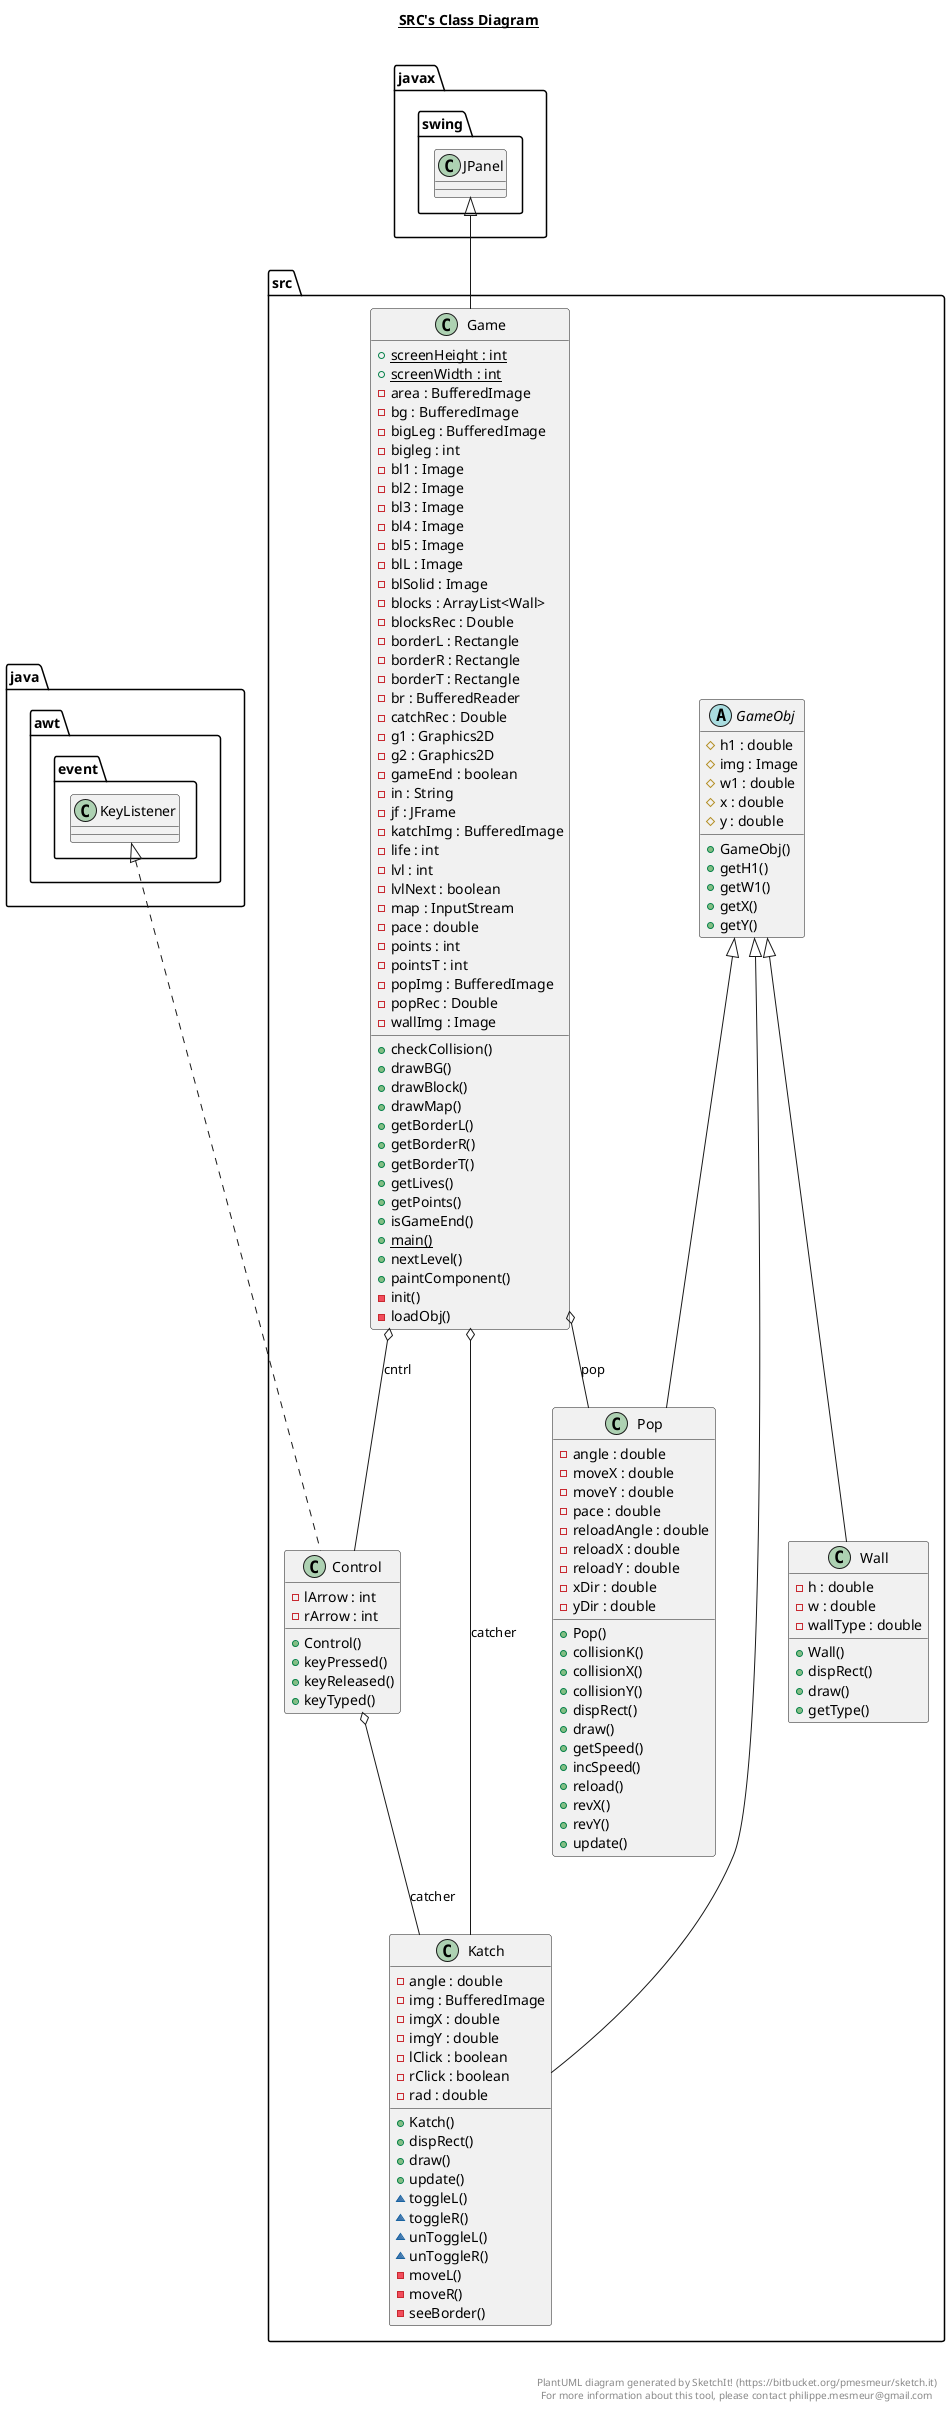 @startuml

title __SRC's Class Diagram__\n

  namespace src {
    class Control {
        - lArrow : int
        - rArrow : int
        + Control()
        + keyPressed()
        + keyReleased()
        + keyTyped()
    }
  }


  namespace src {
    class Game {
        {static} + screenHeight : int
        {static} + screenWidth : int
        - area : BufferedImage
        - bg : BufferedImage
        - bigLeg : BufferedImage
        - bigleg : int
        - bl1 : Image
        - bl2 : Image
        - bl3 : Image
        - bl4 : Image
        - bl5 : Image
        - blL : Image
        - blSolid : Image
        - blocks : ArrayList<Wall>
        - blocksRec : Double
        - borderL : Rectangle
        - borderR : Rectangle
        - borderT : Rectangle
        - br : BufferedReader
        - catchRec : Double
        - g1 : Graphics2D
        - g2 : Graphics2D
        - gameEnd : boolean
        - in : String
        - jf : JFrame
        - katchImg : BufferedImage
        - life : int
        - lvl : int
        - lvlNext : boolean
        - map : InputStream
        - pace : double
        - points : int
        - pointsT : int
        - popImg : BufferedImage
        - popRec : Double
        - wallImg : Image
        + checkCollision()
        + drawBG()
        + drawBlock()
        + drawMap()
        + getBorderL()
        + getBorderR()
        + getBorderT()
        + getLives()
        + getPoints()
        + isGameEnd()
        {static} + main()
        + nextLevel()
        + paintComponent()
        - init()
        - loadObj()
    }
  }
  

  namespace src  {
    abstract class GameObj {
        # h1 : double
        # img : Image
        # w1 : double
        # x : double
        # y : double
        + GameObj()
        + getH1()
        + getW1()
        + getX()
        + getY()
    }
  }
  

  namespace src  {
    class Katch {
        - angle : double
        - img : BufferedImage
        - imgX : double
        - imgY : double
        - lClick : boolean
        - rClick : boolean
        - rad : double
        + Katch()
        + dispRect()
        + draw()
        + update()
        ~ toggleL()
        ~ toggleR()
        ~ unToggleL()
        ~ unToggleR()
        - moveL()
        - moveR()
        - seeBorder()
    }
  }
  

  namespace src  {
    class Pop {
        - angle : double
        - moveX : double
        - moveY : double
        - pace : double
        - reloadAngle : double
        - reloadX : double
        - reloadY : double
        - xDir : double
        - yDir : double
        + Pop()
        + collisionK()
        + collisionX()
        + collisionY()
        + dispRect()
        + draw()
        + getSpeed()
        + incSpeed()
        + reload()
        + revX()
        + revY()
        + update()
    }
  }
  

  namespace src  {
    class Wall {
        - h : double
        - w : double
        - wallType : double
        + Wall()
        + dispRect()
        + draw()
        + getType()
    }
  }
  

  Control .up.|> java.awt.event.KeyListener
  Control o-- Katch : catcher
  Game -up-|> javax.swing.JPanel
  Game o-- Katch : catcher
  Game o-- Control : cntrl
  Game o-- Pop : pop
  Katch -up-|> GameObj
  Pop -up-|> GameObj
  Wall -up-|> GameObj


right footer


PlantUML diagram generated by SketchIt! (https://bitbucket.org/pmesmeur/sketch.it)
For more information about this tool, please contact philippe.mesmeur@gmail.com
endfooter

@enduml

